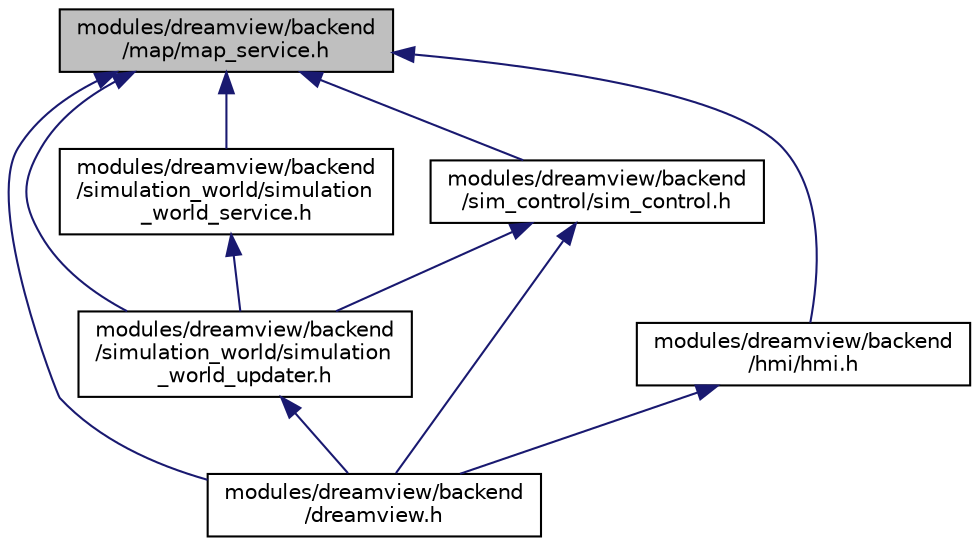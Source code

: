 digraph "modules/dreamview/backend/map/map_service.h"
{
  edge [fontname="Helvetica",fontsize="10",labelfontname="Helvetica",labelfontsize="10"];
  node [fontname="Helvetica",fontsize="10",shape=record];
  Node1 [label="modules/dreamview/backend\l/map/map_service.h",height=0.2,width=0.4,color="black", fillcolor="grey75", style="filled" fontcolor="black"];
  Node1 -> Node2 [dir="back",color="midnightblue",fontsize="10",style="solid",fontname="Helvetica"];
  Node2 [label="modules/dreamview/backend\l/dreamview.h",height=0.2,width=0.4,color="black", fillcolor="white", style="filled",URL="$dreamview_8h.html"];
  Node1 -> Node3 [dir="back",color="midnightblue",fontsize="10",style="solid",fontname="Helvetica"];
  Node3 [label="modules/dreamview/backend\l/simulation_world/simulation\l_world_updater.h",height=0.2,width=0.4,color="black", fillcolor="white", style="filled",URL="$simulation__world__updater_8h.html"];
  Node3 -> Node2 [dir="back",color="midnightblue",fontsize="10",style="solid",fontname="Helvetica"];
  Node1 -> Node4 [dir="back",color="midnightblue",fontsize="10",style="solid",fontname="Helvetica"];
  Node4 [label="modules/dreamview/backend\l/sim_control/sim_control.h",height=0.2,width=0.4,color="black", fillcolor="white", style="filled",URL="$sim__control_8h.html"];
  Node4 -> Node3 [dir="back",color="midnightblue",fontsize="10",style="solid",fontname="Helvetica"];
  Node4 -> Node2 [dir="back",color="midnightblue",fontsize="10",style="solid",fontname="Helvetica"];
  Node1 -> Node5 [dir="back",color="midnightblue",fontsize="10",style="solid",fontname="Helvetica"];
  Node5 [label="modules/dreamview/backend\l/simulation_world/simulation\l_world_service.h",height=0.2,width=0.4,color="black", fillcolor="white", style="filled",URL="$simulation__world__service_8h.html"];
  Node5 -> Node3 [dir="back",color="midnightblue",fontsize="10",style="solid",fontname="Helvetica"];
  Node1 -> Node6 [dir="back",color="midnightblue",fontsize="10",style="solid",fontname="Helvetica"];
  Node6 [label="modules/dreamview/backend\l/hmi/hmi.h",height=0.2,width=0.4,color="black", fillcolor="white", style="filled",URL="$hmi_8h.html"];
  Node6 -> Node2 [dir="back",color="midnightblue",fontsize="10",style="solid",fontname="Helvetica"];
}
